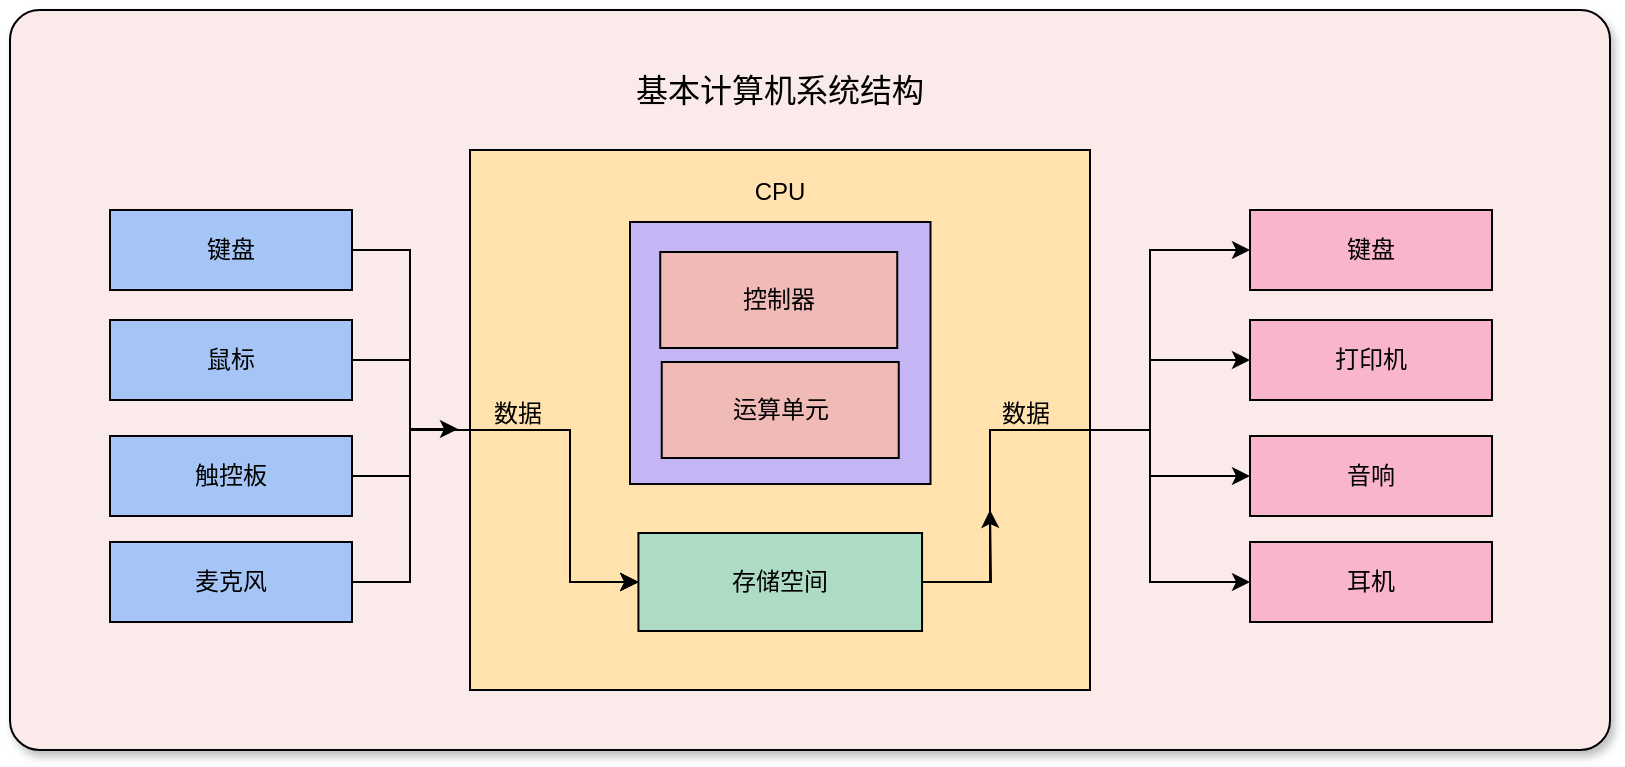 <mxfile version="26.2.9" pages="2">
  <diagram id="quONnxb9Ucw7Qj4F1OV8" name="00">
    <mxGraphModel dx="1348" dy="732" grid="1" gridSize="10" guides="1" tooltips="1" connect="1" arrows="1" fold="1" page="0" pageScale="1" pageWidth="850" pageHeight="1100" math="0" shadow="0">
      <root>
        <mxCell id="0" />
        <mxCell id="1" parent="0" />
        <mxCell id="I5aDIzrliXxLVix5E_Ne-48" value="" style="rounded=1;whiteSpace=wrap;html=1;fillColor=#FBEAEA;arcSize=4;shadow=1;" vertex="1" parent="1">
          <mxGeometry x="-40" y="200" width="800" height="370" as="geometry" />
        </mxCell>
        <mxCell id="I5aDIzrliXxLVix5E_Ne-52" value="" style="group" vertex="1" connectable="0" parent="1">
          <mxGeometry x="10" y="230" width="691" height="310" as="geometry" />
        </mxCell>
        <mxCell id="I5aDIzrliXxLVix5E_Ne-1" value="" style="rounded=0;whiteSpace=wrap;html=1;fillColor=#FFE2AD;shadow=0;" vertex="1" parent="I5aDIzrliXxLVix5E_Ne-52">
          <mxGeometry x="180" y="40" width="310" height="270" as="geometry" />
        </mxCell>
        <mxCell id="I5aDIzrliXxLVix5E_Ne-2" value="基本计算机系统结构" style="text;html=1;align=center;verticalAlign=middle;whiteSpace=wrap;rounded=0;fontSize=16;" vertex="1" parent="I5aDIzrliXxLVix5E_Ne-52">
          <mxGeometry x="244.185" width="181.63" height="20" as="geometry" />
        </mxCell>
        <mxCell id="I5aDIzrliXxLVix5E_Ne-27" style="edgeStyle=orthogonalEdgeStyle;rounded=0;orthogonalLoop=1;jettySize=auto;html=1;exitX=1;exitY=0.5;exitDx=0;exitDy=0;entryX=0;entryY=0.5;entryDx=0;entryDy=0;" edge="1" parent="I5aDIzrliXxLVix5E_Ne-52" source="I5aDIzrliXxLVix5E_Ne-5" target="I5aDIzrliXxLVix5E_Ne-19">
          <mxGeometry relative="1" as="geometry">
            <mxPoint x="450" y="256" as="sourcePoint" />
            <mxPoint x="643.97" y="90" as="targetPoint" />
            <Array as="points">
              <mxPoint x="440" y="256" />
              <mxPoint x="440" y="180" />
              <mxPoint x="520" y="180" />
              <mxPoint x="520" y="90" />
            </Array>
          </mxGeometry>
        </mxCell>
        <mxCell id="I5aDIzrliXxLVix5E_Ne-28" style="edgeStyle=orthogonalEdgeStyle;rounded=0;orthogonalLoop=1;jettySize=auto;html=1;exitX=1;exitY=0.5;exitDx=0;exitDy=0;entryX=0;entryY=0.5;entryDx=0;entryDy=0;" edge="1" parent="I5aDIzrliXxLVix5E_Ne-52" source="I5aDIzrliXxLVix5E_Ne-5" target="I5aDIzrliXxLVix5E_Ne-20">
          <mxGeometry relative="1" as="geometry">
            <Array as="points">
              <mxPoint x="440" y="256" />
              <mxPoint x="440" y="180" />
              <mxPoint x="520" y="180" />
              <mxPoint x="520" y="145" />
            </Array>
          </mxGeometry>
        </mxCell>
        <mxCell id="I5aDIzrliXxLVix5E_Ne-29" style="edgeStyle=orthogonalEdgeStyle;rounded=0;orthogonalLoop=1;jettySize=auto;html=1;exitX=1;exitY=0.5;exitDx=0;exitDy=0;entryX=0;entryY=0.5;entryDx=0;entryDy=0;" edge="1" parent="I5aDIzrliXxLVix5E_Ne-52" source="I5aDIzrliXxLVix5E_Ne-5" target="I5aDIzrliXxLVix5E_Ne-21">
          <mxGeometry relative="1" as="geometry">
            <Array as="points">
              <mxPoint x="440" y="256" />
              <mxPoint x="440" y="180" />
              <mxPoint x="520" y="180" />
              <mxPoint x="520" y="203" />
            </Array>
          </mxGeometry>
        </mxCell>
        <mxCell id="I5aDIzrliXxLVix5E_Ne-41" style="edgeStyle=orthogonalEdgeStyle;rounded=0;orthogonalLoop=1;jettySize=auto;html=1;exitX=1;exitY=0.5;exitDx=0;exitDy=0;entryX=0;entryY=0.5;entryDx=0;entryDy=0;" edge="1" parent="I5aDIzrliXxLVix5E_Ne-52" source="I5aDIzrliXxLVix5E_Ne-5" target="I5aDIzrliXxLVix5E_Ne-22">
          <mxGeometry relative="1" as="geometry">
            <Array as="points">
              <mxPoint x="440" y="256" />
              <mxPoint x="440" y="180" />
              <mxPoint x="520" y="180" />
              <mxPoint x="520" y="256" />
            </Array>
          </mxGeometry>
        </mxCell>
        <mxCell id="I5aDIzrliXxLVix5E_Ne-15" value="" style="group;fillColor=none;" vertex="1" connectable="0" parent="I5aDIzrliXxLVix5E_Ne-52">
          <mxGeometry y="70" width="121" height="206" as="geometry" />
        </mxCell>
        <mxCell id="I5aDIzrliXxLVix5E_Ne-7" value="键盘" style="rounded=0;whiteSpace=wrap;html=1;flipV=1;fillColor=#A5C5F6;" vertex="1" parent="I5aDIzrliXxLVix5E_Ne-15">
          <mxGeometry width="121" height="40" as="geometry" />
        </mxCell>
        <mxCell id="I5aDIzrliXxLVix5E_Ne-8" value="鼠标" style="rounded=0;whiteSpace=wrap;html=1;flipV=1;fillColor=#A5C5F6;" vertex="1" parent="I5aDIzrliXxLVix5E_Ne-15">
          <mxGeometry y="55" width="121" height="40" as="geometry" />
        </mxCell>
        <mxCell id="I5aDIzrliXxLVix5E_Ne-9" value="触控板" style="rounded=0;whiteSpace=wrap;html=1;flipV=1;fillColor=#A5C5F6;" vertex="1" parent="I5aDIzrliXxLVix5E_Ne-15">
          <mxGeometry y="113" width="121" height="40" as="geometry" />
        </mxCell>
        <mxCell id="I5aDIzrliXxLVix5E_Ne-14" value="麦克风" style="rounded=0;whiteSpace=wrap;html=1;flipV=1;fillColor=#A5C5F6;" vertex="1" parent="I5aDIzrliXxLVix5E_Ne-15">
          <mxGeometry y="166" width="121" height="40" as="geometry" />
        </mxCell>
        <mxCell id="I5aDIzrliXxLVix5E_Ne-18" value="" style="group" vertex="1" connectable="0" parent="I5aDIzrliXxLVix5E_Ne-52">
          <mxGeometry x="570" y="70" width="121" height="206" as="geometry" />
        </mxCell>
        <mxCell id="I5aDIzrliXxLVix5E_Ne-19" value="键盘" style="rounded=0;whiteSpace=wrap;html=1;flipV=1;fillColor=#F9B5CB;" vertex="1" parent="I5aDIzrliXxLVix5E_Ne-18">
          <mxGeometry width="121" height="40" as="geometry" />
        </mxCell>
        <mxCell id="I5aDIzrliXxLVix5E_Ne-20" value="打印机" style="rounded=0;whiteSpace=wrap;html=1;flipV=1;fillColor=#F9B5CB;" vertex="1" parent="I5aDIzrliXxLVix5E_Ne-18">
          <mxGeometry y="55" width="121" height="40" as="geometry" />
        </mxCell>
        <mxCell id="I5aDIzrliXxLVix5E_Ne-21" value="音响" style="rounded=0;whiteSpace=wrap;html=1;flipV=1;fillColor=#F9B5CB;" vertex="1" parent="I5aDIzrliXxLVix5E_Ne-18">
          <mxGeometry y="113" width="121" height="40" as="geometry" />
        </mxCell>
        <mxCell id="I5aDIzrliXxLVix5E_Ne-22" value="耳机" style="rounded=0;whiteSpace=wrap;html=1;flipV=1;fillColor=#F9B5CB;" vertex="1" parent="I5aDIzrliXxLVix5E_Ne-18">
          <mxGeometry y="166" width="121" height="40" as="geometry" />
        </mxCell>
        <mxCell id="I5aDIzrliXxLVix5E_Ne-23" value="" style="edgeStyle=orthogonalEdgeStyle;orthogonalLoop=1;jettySize=auto;html=1;rounded=0;exitX=1;exitY=0.5;exitDx=0;exitDy=0;entryX=0;entryY=0.5;entryDx=0;entryDy=0;" edge="1" parent="I5aDIzrliXxLVix5E_Ne-52" source="I5aDIzrliXxLVix5E_Ne-7" target="I5aDIzrliXxLVix5E_Ne-5">
          <mxGeometry width="80" relative="1" as="geometry">
            <mxPoint x="240" y="-40" as="sourcePoint" />
            <mxPoint x="320" y="-40" as="targetPoint" />
            <Array as="points">
              <mxPoint x="150" y="90" />
              <mxPoint x="150" y="180" />
              <mxPoint x="230" y="180" />
              <mxPoint x="230" y="256" />
            </Array>
          </mxGeometry>
        </mxCell>
        <mxCell id="I5aDIzrliXxLVix5E_Ne-24" style="edgeStyle=orthogonalEdgeStyle;rounded=0;orthogonalLoop=1;jettySize=auto;html=1;exitX=1;exitY=0.5;exitDx=0;exitDy=0;entryX=0;entryY=0.5;entryDx=0;entryDy=0;" edge="1" parent="I5aDIzrliXxLVix5E_Ne-52" source="I5aDIzrliXxLVix5E_Ne-8" target="I5aDIzrliXxLVix5E_Ne-5">
          <mxGeometry relative="1" as="geometry">
            <Array as="points">
              <mxPoint x="150" y="145" />
              <mxPoint x="150" y="180" />
              <mxPoint x="230" y="180" />
              <mxPoint x="230" y="256" />
            </Array>
          </mxGeometry>
        </mxCell>
        <mxCell id="I5aDIzrliXxLVix5E_Ne-25" style="edgeStyle=orthogonalEdgeStyle;rounded=0;orthogonalLoop=1;jettySize=auto;html=1;exitX=1;exitY=0.5;exitDx=0;exitDy=0;entryX=0;entryY=0.5;entryDx=0;entryDy=0;" edge="1" parent="I5aDIzrliXxLVix5E_Ne-52" source="I5aDIzrliXxLVix5E_Ne-9" target="I5aDIzrliXxLVix5E_Ne-5">
          <mxGeometry relative="1" as="geometry">
            <Array as="points">
              <mxPoint x="150" y="203" />
              <mxPoint x="150" y="180" />
              <mxPoint x="230" y="180" />
              <mxPoint x="230" y="256" />
            </Array>
          </mxGeometry>
        </mxCell>
        <mxCell id="I5aDIzrliXxLVix5E_Ne-26" style="edgeStyle=orthogonalEdgeStyle;rounded=0;orthogonalLoop=1;jettySize=auto;html=1;exitX=1;exitY=0.5;exitDx=0;exitDy=0;entryX=0;entryY=0.5;entryDx=0;entryDy=0;" edge="1" parent="I5aDIzrliXxLVix5E_Ne-52" source="I5aDIzrliXxLVix5E_Ne-14" target="I5aDIzrliXxLVix5E_Ne-5">
          <mxGeometry relative="1" as="geometry">
            <Array as="points">
              <mxPoint x="150" y="256" />
              <mxPoint x="150" y="180" />
              <mxPoint x="230" y="180" />
              <mxPoint x="230" y="256" />
            </Array>
          </mxGeometry>
        </mxCell>
        <mxCell id="I5aDIzrliXxLVix5E_Ne-37" value="数据" style="text;html=1;align=center;verticalAlign=middle;whiteSpace=wrap;rounded=0;" vertex="1" parent="I5aDIzrliXxLVix5E_Ne-52">
          <mxGeometry x="174" y="157" width="60" height="30" as="geometry" />
        </mxCell>
        <mxCell id="I5aDIzrliXxLVix5E_Ne-38" value="数据" style="text;html=1;align=center;verticalAlign=middle;whiteSpace=wrap;rounded=0;" vertex="1" parent="I5aDIzrliXxLVix5E_Ne-52">
          <mxGeometry x="427.63" y="157" width="60" height="30" as="geometry" />
        </mxCell>
        <mxCell id="I5aDIzrliXxLVix5E_Ne-46" value="" style="group" vertex="1" connectable="0" parent="I5aDIzrliXxLVix5E_Ne-52">
          <mxGeometry x="260" y="76" width="150.25" height="204.5" as="geometry" />
        </mxCell>
        <mxCell id="I5aDIzrliXxLVix5E_Ne-3" value="" style="rounded=0;whiteSpace=wrap;html=1;fillColor=#C5B5F4;" vertex="1" parent="I5aDIzrliXxLVix5E_Ne-46">
          <mxGeometry width="150.25" height="131" as="geometry" />
        </mxCell>
        <mxCell id="I5aDIzrliXxLVix5E_Ne-4" value="控制器" style="rounded=0;whiteSpace=wrap;html=1;fillColor=#F0BAB7;" vertex="1" parent="I5aDIzrliXxLVix5E_Ne-46">
          <mxGeometry x="15.12" y="15" width="118.5" height="48" as="geometry" />
        </mxCell>
        <mxCell id="I5aDIzrliXxLVix5E_Ne-6" value="运算单元" style="rounded=0;whiteSpace=wrap;html=1;fillColor=#F0BAB7;" vertex="1" parent="I5aDIzrliXxLVix5E_Ne-46">
          <mxGeometry x="15.87" y="70" width="118.5" height="48" as="geometry" />
        </mxCell>
        <mxCell id="I5aDIzrliXxLVix5E_Ne-49" style="edgeStyle=orthogonalEdgeStyle;rounded=0;orthogonalLoop=1;jettySize=auto;html=1;exitX=1;exitY=0.5;exitDx=0;exitDy=0;" edge="1" parent="I5aDIzrliXxLVix5E_Ne-46" source="I5aDIzrliXxLVix5E_Ne-5">
          <mxGeometry relative="1" as="geometry">
            <mxPoint x="180" y="144" as="targetPoint" />
          </mxGeometry>
        </mxCell>
        <mxCell id="I5aDIzrliXxLVix5E_Ne-5" value="存储空间" style="rounded=0;whiteSpace=wrap;html=1;fillColor=#AEDBC3;" vertex="1" parent="I5aDIzrliXxLVix5E_Ne-46">
          <mxGeometry x="4.21" y="155.5" width="141.82" height="49" as="geometry" />
        </mxCell>
        <mxCell id="I5aDIzrliXxLVix5E_Ne-47" value="CPU" style="text;html=1;align=center;verticalAlign=middle;whiteSpace=wrap;rounded=0;" vertex="1" parent="I5aDIzrliXxLVix5E_Ne-52">
          <mxGeometry x="305.125" y="46" width="60" height="30" as="geometry" />
        </mxCell>
        <mxCell id="I5aDIzrliXxLVix5E_Ne-50" style="edgeStyle=orthogonalEdgeStyle;rounded=0;orthogonalLoop=1;jettySize=auto;html=1;exitX=1;exitY=0.5;exitDx=0;exitDy=0;entryX=0;entryY=0.75;entryDx=0;entryDy=0;" edge="1" parent="I5aDIzrliXxLVix5E_Ne-52" source="I5aDIzrliXxLVix5E_Ne-14" target="I5aDIzrliXxLVix5E_Ne-37">
          <mxGeometry relative="1" as="geometry">
            <Array as="points">
              <mxPoint x="150" y="256" />
              <mxPoint x="150" y="179" />
            </Array>
          </mxGeometry>
        </mxCell>
      </root>
    </mxGraphModel>
  </diagram>
  <diagram id="C5RBs43oDa-KdzZeNtuy" name="Page-1">
    <mxGraphModel dx="1354" dy="1046" grid="0" gridSize="10" guides="1" tooltips="1" connect="1" arrows="1" fold="1" page="0" pageScale="1" pageWidth="827" pageHeight="1169" math="0" shadow="0">
      <root>
        <mxCell id="WIyWlLk6GJQsqaUBKTNV-0" />
        <mxCell id="WIyWlLk6GJQsqaUBKTNV-1" parent="WIyWlLk6GJQsqaUBKTNV-0" />
        <mxCell id="xVwW4lFDMVjpCHsykP15-6" style="edgeStyle=orthogonalEdgeStyle;rounded=0;orthogonalLoop=1;jettySize=auto;html=1;exitX=0.5;exitY=1;exitDx=0;exitDy=0;entryX=0.5;entryY=0;entryDx=0;entryDy=0;" edge="1" parent="WIyWlLk6GJQsqaUBKTNV-1" source="xVwW4lFDMVjpCHsykP15-0" target="xVwW4lFDMVjpCHsykP15-2">
          <mxGeometry relative="1" as="geometry" />
        </mxCell>
        <mxCell id="xVwW4lFDMVjpCHsykP15-0" value="输入a, b" style="shape=parallelogram;perimeter=parallelogramPerimeter;whiteSpace=wrap;html=1;fixedSize=1;fillColor=#f5f5f5;fontColor=#333333;strokeColor=#666666;" vertex="1" parent="WIyWlLk6GJQsqaUBKTNV-1">
          <mxGeometry x="40" y="275" width="140" height="40" as="geometry" />
        </mxCell>
        <mxCell id="xVwW4lFDMVjpCHsykP15-5" style="edgeStyle=orthogonalEdgeStyle;rounded=0;orthogonalLoop=1;jettySize=auto;html=1;exitX=0.5;exitY=1;exitDx=0;exitDy=0;entryX=0.5;entryY=0;entryDx=0;entryDy=0;" edge="1" parent="WIyWlLk6GJQsqaUBKTNV-1" source="xVwW4lFDMVjpCHsykP15-1" target="xVwW4lFDMVjpCHsykP15-0">
          <mxGeometry relative="1" as="geometry" />
        </mxCell>
        <mxCell id="xVwW4lFDMVjpCHsykP15-1" value="开始" style="rounded=1;whiteSpace=wrap;html=1;fontSize=12;glass=0;strokeWidth=1;shadow=0;fillColor=#fff2cc;strokeColor=#d6b656;" vertex="1" parent="WIyWlLk6GJQsqaUBKTNV-1">
          <mxGeometry x="50" y="200" width="120" height="40" as="geometry" />
        </mxCell>
        <mxCell id="xVwW4lFDMVjpCHsykP15-7" style="edgeStyle=orthogonalEdgeStyle;rounded=0;orthogonalLoop=1;jettySize=auto;html=1;exitX=0.5;exitY=1;exitDx=0;exitDy=0;entryX=0.5;entryY=0;entryDx=0;entryDy=0;" edge="1" parent="WIyWlLk6GJQsqaUBKTNV-1" source="xVwW4lFDMVjpCHsykP15-2" target="xVwW4lFDMVjpCHsykP15-3">
          <mxGeometry relative="1" as="geometry" />
        </mxCell>
        <mxCell id="xVwW4lFDMVjpCHsykP15-2" value="算数运算&lt;div&gt;+ - * /&lt;/div&gt;" style="rounded=0;whiteSpace=wrap;html=1;fillColor=#f8cecc;strokeColor=#b85450;" vertex="1" parent="WIyWlLk6GJQsqaUBKTNV-1">
          <mxGeometry x="50" y="350" width="120" height="40" as="geometry" />
        </mxCell>
        <mxCell id="xVwW4lFDMVjpCHsykP15-8" style="edgeStyle=orthogonalEdgeStyle;rounded=0;orthogonalLoop=1;jettySize=auto;html=1;exitX=0.5;exitY=1;exitDx=0;exitDy=0;entryX=0.5;entryY=0;entryDx=0;entryDy=0;" edge="1" parent="WIyWlLk6GJQsqaUBKTNV-1" source="xVwW4lFDMVjpCHsykP15-3" target="xVwW4lFDMVjpCHsykP15-4">
          <mxGeometry relative="1" as="geometry" />
        </mxCell>
        <mxCell id="xVwW4lFDMVjpCHsykP15-3" value="输出计算结果" style="shape=parallelogram;perimeter=parallelogramPerimeter;whiteSpace=wrap;html=1;fixedSize=1;fillColor=#f5f5f5;fontColor=#333333;strokeColor=#666666;" vertex="1" parent="WIyWlLk6GJQsqaUBKTNV-1">
          <mxGeometry x="40" y="425" width="140" height="40" as="geometry" />
        </mxCell>
        <mxCell id="xVwW4lFDMVjpCHsykP15-4" value="结束" style="rounded=1;whiteSpace=wrap;html=1;fontSize=12;glass=0;strokeWidth=1;shadow=0;fillColor=#ffe6cc;strokeColor=#d79b00;" vertex="1" parent="WIyWlLk6GJQsqaUBKTNV-1">
          <mxGeometry x="50" y="500" width="120" height="40" as="geometry" />
        </mxCell>
        <mxCell id="xVwW4lFDMVjpCHsykP15-48" value="" style="group" vertex="1" connectable="0" parent="WIyWlLk6GJQsqaUBKTNV-1">
          <mxGeometry x="290" y="110" width="430" height="550" as="geometry" />
        </mxCell>
        <mxCell id="xVwW4lFDMVjpCHsykP15-27" style="edgeStyle=orthogonalEdgeStyle;rounded=0;orthogonalLoop=1;jettySize=auto;html=1;exitX=0.5;exitY=1;exitDx=0;exitDy=0;entryX=0.5;entryY=0;entryDx=0;entryDy=0;" edge="1" parent="xVwW4lFDMVjpCHsykP15-48" source="xVwW4lFDMVjpCHsykP15-18" target="xVwW4lFDMVjpCHsykP15-22">
          <mxGeometry relative="1" as="geometry" />
        </mxCell>
        <mxCell id="xVwW4lFDMVjpCHsykP15-28" style="edgeStyle=orthogonalEdgeStyle;rounded=0;orthogonalLoop=1;jettySize=auto;html=1;exitX=1;exitY=0.5;exitDx=0;exitDy=0;entryX=0.5;entryY=0;entryDx=0;entryDy=0;" edge="1" parent="xVwW4lFDMVjpCHsykP15-48" source="xVwW4lFDMVjpCHsykP15-18" target="xVwW4lFDMVjpCHsykP15-23">
          <mxGeometry relative="1" as="geometry" />
        </mxCell>
        <mxCell id="xVwW4lFDMVjpCHsykP15-18" value="op == &#39;+&#39;" style="rhombus;whiteSpace=wrap;html=1;" vertex="1" parent="xVwW4lFDMVjpCHsykP15-48">
          <mxGeometry x="30" y="147.685" width="80" height="50.926" as="geometry" />
        </mxCell>
        <mxCell id="xVwW4lFDMVjpCHsykP15-26" style="edgeStyle=orthogonalEdgeStyle;rounded=0;orthogonalLoop=1;jettySize=auto;html=1;exitX=0.5;exitY=1;exitDx=0;exitDy=0;entryX=0.5;entryY=0;entryDx=0;entryDy=0;" edge="1" parent="xVwW4lFDMVjpCHsykP15-48" source="xVwW4lFDMVjpCHsykP15-19" target="xVwW4lFDMVjpCHsykP15-18">
          <mxGeometry relative="1" as="geometry" />
        </mxCell>
        <mxCell id="xVwW4lFDMVjpCHsykP15-19" value="输入a, b, op" style="shape=parallelogram;perimeter=parallelogramPerimeter;whiteSpace=wrap;html=1;fixedSize=1;fillColor=#f5f5f5;fontColor=#333333;strokeColor=#666666;" vertex="1" parent="xVwW4lFDMVjpCHsykP15-48">
          <mxGeometry y="76.389" width="140" height="40.741" as="geometry" />
        </mxCell>
        <mxCell id="xVwW4lFDMVjpCHsykP15-20" style="edgeStyle=orthogonalEdgeStyle;rounded=0;orthogonalLoop=1;jettySize=auto;html=1;exitX=0.5;exitY=1;exitDx=0;exitDy=0;entryX=0.5;entryY=0;entryDx=0;entryDy=0;" edge="1" parent="xVwW4lFDMVjpCHsykP15-48" source="xVwW4lFDMVjpCHsykP15-21" target="xVwW4lFDMVjpCHsykP15-19">
          <mxGeometry relative="1" as="geometry" />
        </mxCell>
        <mxCell id="xVwW4lFDMVjpCHsykP15-21" value="开始" style="rounded=1;whiteSpace=wrap;html=1;fontSize=12;glass=0;strokeWidth=1;shadow=0;fillColor=#fff2cc;strokeColor=#d6b656;" vertex="1" parent="xVwW4lFDMVjpCHsykP15-48">
          <mxGeometry x="10" width="120" height="40.741" as="geometry" />
        </mxCell>
        <mxCell id="xVwW4lFDMVjpCHsykP15-39" style="edgeStyle=orthogonalEdgeStyle;rounded=0;orthogonalLoop=1;jettySize=auto;html=1;exitX=0.5;exitY=1;exitDx=0;exitDy=0;entryX=0.5;entryY=0;entryDx=0;entryDy=0;" edge="1" parent="xVwW4lFDMVjpCHsykP15-48" source="xVwW4lFDMVjpCHsykP15-22" target="xVwW4lFDMVjpCHsykP15-45">
          <mxGeometry relative="1" as="geometry">
            <mxPoint x="70" y="437.963" as="targetPoint" />
          </mxGeometry>
        </mxCell>
        <mxCell id="xVwW4lFDMVjpCHsykP15-22" value="计算 a + b" style="rounded=0;whiteSpace=wrap;html=1;fillColor=#f8cecc;strokeColor=#b85450;" vertex="1" parent="xVwW4lFDMVjpCHsykP15-48">
          <mxGeometry x="10" y="244.444" width="120" height="40.741" as="geometry" />
        </mxCell>
        <mxCell id="xVwW4lFDMVjpCHsykP15-29" style="edgeStyle=orthogonalEdgeStyle;rounded=0;orthogonalLoop=1;jettySize=auto;html=1;exitX=1;exitY=0.5;exitDx=0;exitDy=0;entryX=0.5;entryY=0;entryDx=0;entryDy=0;" edge="1" parent="xVwW4lFDMVjpCHsykP15-48" source="xVwW4lFDMVjpCHsykP15-23" target="xVwW4lFDMVjpCHsykP15-24">
          <mxGeometry relative="1" as="geometry" />
        </mxCell>
        <mxCell id="xVwW4lFDMVjpCHsykP15-34" style="edgeStyle=orthogonalEdgeStyle;rounded=0;orthogonalLoop=1;jettySize=auto;html=1;exitX=0.5;exitY=1;exitDx=0;exitDy=0;entryX=0.5;entryY=0;entryDx=0;entryDy=0;" edge="1" parent="xVwW4lFDMVjpCHsykP15-48" source="xVwW4lFDMVjpCHsykP15-23" target="xVwW4lFDMVjpCHsykP15-32">
          <mxGeometry relative="1" as="geometry" />
        </mxCell>
        <mxCell id="xVwW4lFDMVjpCHsykP15-23" value="op == &#39;-&#39;" style="rhombus;whiteSpace=wrap;html=1;" vertex="1" parent="xVwW4lFDMVjpCHsykP15-48">
          <mxGeometry x="130" y="193.519" width="80" height="50.926" as="geometry" />
        </mxCell>
        <mxCell id="xVwW4lFDMVjpCHsykP15-30" style="edgeStyle=orthogonalEdgeStyle;rounded=0;orthogonalLoop=1;jettySize=auto;html=1;exitX=1;exitY=0.5;exitDx=0;exitDy=0;entryX=0.5;entryY=0;entryDx=0;entryDy=0;" edge="1" parent="xVwW4lFDMVjpCHsykP15-48" source="xVwW4lFDMVjpCHsykP15-24" target="xVwW4lFDMVjpCHsykP15-25">
          <mxGeometry relative="1" as="geometry" />
        </mxCell>
        <mxCell id="xVwW4lFDMVjpCHsykP15-36" style="edgeStyle=orthogonalEdgeStyle;rounded=0;orthogonalLoop=1;jettySize=auto;html=1;exitX=0.5;exitY=1;exitDx=0;exitDy=0;entryX=0.5;entryY=0;entryDx=0;entryDy=0;" edge="1" parent="xVwW4lFDMVjpCHsykP15-48" source="xVwW4lFDMVjpCHsykP15-24" target="xVwW4lFDMVjpCHsykP15-31">
          <mxGeometry relative="1" as="geometry" />
        </mxCell>
        <mxCell id="xVwW4lFDMVjpCHsykP15-24" value="op == &#39;*&#39;" style="rhombus;whiteSpace=wrap;html=1;" vertex="1" parent="xVwW4lFDMVjpCHsykP15-48">
          <mxGeometry x="230" y="246.481" width="80" height="50.926" as="geometry" />
        </mxCell>
        <mxCell id="xVwW4lFDMVjpCHsykP15-37" style="edgeStyle=orthogonalEdgeStyle;rounded=0;orthogonalLoop=1;jettySize=auto;html=1;exitX=0.5;exitY=1;exitDx=0;exitDy=0;entryX=0.5;entryY=0;entryDx=0;entryDy=0;" edge="1" parent="xVwW4lFDMVjpCHsykP15-48" source="xVwW4lFDMVjpCHsykP15-25" target="xVwW4lFDMVjpCHsykP15-33">
          <mxGeometry relative="1" as="geometry" />
        </mxCell>
        <mxCell id="xVwW4lFDMVjpCHsykP15-25" value="op == &#39;/&#39;" style="rhombus;whiteSpace=wrap;html=1;" vertex="1" parent="xVwW4lFDMVjpCHsykP15-48">
          <mxGeometry x="330" y="295.37" width="80" height="50.926" as="geometry" />
        </mxCell>
        <mxCell id="xVwW4lFDMVjpCHsykP15-42" style="edgeStyle=orthogonalEdgeStyle;rounded=0;orthogonalLoop=1;jettySize=auto;html=1;exitX=0.5;exitY=1;exitDx=0;exitDy=0;entryX=0.5;entryY=0;entryDx=0;entryDy=0;" edge="1" parent="xVwW4lFDMVjpCHsykP15-48" source="xVwW4lFDMVjpCHsykP15-31">
          <mxGeometry relative="1" as="geometry">
            <mxPoint x="70" y="437.963" as="targetPoint" />
            <Array as="points">
              <mxPoint x="270" y="417.593" />
              <mxPoint x="70" y="417.593" />
            </Array>
          </mxGeometry>
        </mxCell>
        <mxCell id="xVwW4lFDMVjpCHsykP15-31" value="计算 a - b" style="rounded=0;whiteSpace=wrap;html=1;fillColor=#f8cecc;strokeColor=#b85450;" vertex="1" parent="xVwW4lFDMVjpCHsykP15-48">
          <mxGeometry x="210" y="346.296" width="120" height="40.741" as="geometry" />
        </mxCell>
        <mxCell id="xVwW4lFDMVjpCHsykP15-41" style="edgeStyle=orthogonalEdgeStyle;rounded=0;orthogonalLoop=1;jettySize=auto;html=1;exitX=0.5;exitY=1;exitDx=0;exitDy=0;entryX=0.5;entryY=0;entryDx=0;entryDy=0;" edge="1" parent="xVwW4lFDMVjpCHsykP15-48" source="xVwW4lFDMVjpCHsykP15-32" target="xVwW4lFDMVjpCHsykP15-45">
          <mxGeometry relative="1" as="geometry">
            <mxPoint x="70" y="437.963" as="targetPoint" />
          </mxGeometry>
        </mxCell>
        <mxCell id="xVwW4lFDMVjpCHsykP15-32" value="计算 a - b" style="rounded=0;whiteSpace=wrap;html=1;fillColor=#f8cecc;strokeColor=#b85450;" vertex="1" parent="xVwW4lFDMVjpCHsykP15-48">
          <mxGeometry x="110" y="295.37" width="120" height="40.741" as="geometry" />
        </mxCell>
        <mxCell id="xVwW4lFDMVjpCHsykP15-43" style="edgeStyle=orthogonalEdgeStyle;rounded=0;orthogonalLoop=1;jettySize=auto;html=1;exitX=0;exitY=0.5;exitDx=0;exitDy=0;entryX=0.5;entryY=0;entryDx=0;entryDy=0;" edge="1" parent="xVwW4lFDMVjpCHsykP15-48" source="xVwW4lFDMVjpCHsykP15-33" target="xVwW4lFDMVjpCHsykP15-45">
          <mxGeometry relative="1" as="geometry">
            <mxPoint x="70" y="437.963" as="targetPoint" />
          </mxGeometry>
        </mxCell>
        <mxCell id="xVwW4lFDMVjpCHsykP15-33" value="计算 a * b" style="rounded=0;whiteSpace=wrap;html=1;fillColor=#f8cecc;strokeColor=#b85450;" vertex="1" parent="xVwW4lFDMVjpCHsykP15-48">
          <mxGeometry x="310" y="397.222" width="120" height="40.741" as="geometry" />
        </mxCell>
        <mxCell id="xVwW4lFDMVjpCHsykP15-47" style="edgeStyle=orthogonalEdgeStyle;rounded=0;orthogonalLoop=1;jettySize=auto;html=1;exitX=0.5;exitY=1;exitDx=0;exitDy=0;" edge="1" parent="xVwW4lFDMVjpCHsykP15-48" source="xVwW4lFDMVjpCHsykP15-45" target="xVwW4lFDMVjpCHsykP15-46">
          <mxGeometry relative="1" as="geometry" />
        </mxCell>
        <mxCell id="xVwW4lFDMVjpCHsykP15-45" value="输出计算结果" style="shape=parallelogram;perimeter=parallelogramPerimeter;whiteSpace=wrap;html=1;fixedSize=1;fillColor=#f5f5f5;fontColor=#333333;strokeColor=#666666;" vertex="1" parent="xVwW4lFDMVjpCHsykP15-48">
          <mxGeometry y="437.963" width="140" height="40.741" as="geometry" />
        </mxCell>
        <mxCell id="xVwW4lFDMVjpCHsykP15-46" value="结束" style="rounded=1;whiteSpace=wrap;html=1;fontSize=12;glass=0;strokeWidth=1;shadow=0;fillColor=#ffe6cc;strokeColor=#d79b00;" vertex="1" parent="xVwW4lFDMVjpCHsykP15-48">
          <mxGeometry x="10" y="509.259" width="120" height="40.741" as="geometry" />
        </mxCell>
        <mxCell id="xVwW4lFDMVjpCHsykP15-49" value="" style="group" vertex="1" connectable="0" parent="WIyWlLk6GJQsqaUBKTNV-1">
          <mxGeometry x="797" y="125" width="430" height="550" as="geometry" />
        </mxCell>
        <mxCell id="xVwW4lFDMVjpCHsykP15-50" style="edgeStyle=orthogonalEdgeStyle;rounded=0;orthogonalLoop=1;jettySize=auto;html=1;exitX=0.5;exitY=1;exitDx=0;exitDy=0;entryX=0.5;entryY=0;entryDx=0;entryDy=0;" edge="1" parent="xVwW4lFDMVjpCHsykP15-49" source="xVwW4lFDMVjpCHsykP15-52" target="xVwW4lFDMVjpCHsykP15-58">
          <mxGeometry relative="1" as="geometry" />
        </mxCell>
        <mxCell id="xVwW4lFDMVjpCHsykP15-51" style="edgeStyle=orthogonalEdgeStyle;rounded=0;orthogonalLoop=1;jettySize=auto;html=1;exitX=1;exitY=0.5;exitDx=0;exitDy=0;entryX=0.5;entryY=0;entryDx=0;entryDy=0;" edge="1" parent="xVwW4lFDMVjpCHsykP15-49" source="xVwW4lFDMVjpCHsykP15-52" target="xVwW4lFDMVjpCHsykP15-61">
          <mxGeometry relative="1" as="geometry" />
        </mxCell>
        <mxCell id="xVwW4lFDMVjpCHsykP15-52" value="op == &#39;+&#39;" style="rhombus;whiteSpace=wrap;html=1;" vertex="1" parent="xVwW4lFDMVjpCHsykP15-49">
          <mxGeometry x="30" y="147.685" width="80" height="50.926" as="geometry" />
        </mxCell>
        <mxCell id="xVwW4lFDMVjpCHsykP15-53" style="edgeStyle=orthogonalEdgeStyle;rounded=0;orthogonalLoop=1;jettySize=auto;html=1;exitX=0.5;exitY=1;exitDx=0;exitDy=0;entryX=0.5;entryY=0;entryDx=0;entryDy=0;" edge="1" parent="xVwW4lFDMVjpCHsykP15-49" source="xVwW4lFDMVjpCHsykP15-54" target="xVwW4lFDMVjpCHsykP15-52">
          <mxGeometry relative="1" as="geometry" />
        </mxCell>
        <mxCell id="xVwW4lFDMVjpCHsykP15-54" value="输入a, b, op" style="shape=parallelogram;perimeter=parallelogramPerimeter;whiteSpace=wrap;html=1;fixedSize=1;fillColor=#f5f5f5;fontColor=#333333;strokeColor=#666666;" vertex="1" parent="xVwW4lFDMVjpCHsykP15-49">
          <mxGeometry y="76.389" width="140" height="40.741" as="geometry" />
        </mxCell>
        <mxCell id="xVwW4lFDMVjpCHsykP15-55" style="edgeStyle=orthogonalEdgeStyle;rounded=0;orthogonalLoop=1;jettySize=auto;html=1;exitX=0.5;exitY=1;exitDx=0;exitDy=0;entryX=0.5;entryY=0;entryDx=0;entryDy=0;" edge="1" parent="xVwW4lFDMVjpCHsykP15-49" source="xVwW4lFDMVjpCHsykP15-56" target="xVwW4lFDMVjpCHsykP15-54">
          <mxGeometry relative="1" as="geometry" />
        </mxCell>
        <mxCell id="xVwW4lFDMVjpCHsykP15-56" value="开始" style="rounded=1;whiteSpace=wrap;html=1;fontSize=12;glass=0;strokeWidth=1;shadow=0;fillColor=#fff2cc;strokeColor=#d6b656;" vertex="1" parent="xVwW4lFDMVjpCHsykP15-49">
          <mxGeometry x="10" width="120" height="40.741" as="geometry" />
        </mxCell>
        <mxCell id="xVwW4lFDMVjpCHsykP15-57" style="edgeStyle=orthogonalEdgeStyle;rounded=0;orthogonalLoop=1;jettySize=auto;html=1;exitX=0.5;exitY=1;exitDx=0;exitDy=0;entryX=0.5;entryY=0;entryDx=0;entryDy=0;" edge="1" parent="xVwW4lFDMVjpCHsykP15-49" source="xVwW4lFDMVjpCHsykP15-58" target="xVwW4lFDMVjpCHsykP15-74">
          <mxGeometry relative="1" as="geometry">
            <mxPoint x="70" y="437.963" as="targetPoint" />
          </mxGeometry>
        </mxCell>
        <mxCell id="xVwW4lFDMVjpCHsykP15-58" value="计算 a + b" style="rounded=0;whiteSpace=wrap;html=1;fillColor=#f8cecc;strokeColor=#b85450;" vertex="1" parent="xVwW4lFDMVjpCHsykP15-49">
          <mxGeometry x="10" y="244.444" width="120" height="40.741" as="geometry" />
        </mxCell>
        <mxCell id="xVwW4lFDMVjpCHsykP15-59" style="edgeStyle=orthogonalEdgeStyle;rounded=0;orthogonalLoop=1;jettySize=auto;html=1;exitX=1;exitY=0.5;exitDx=0;exitDy=0;entryX=0.5;entryY=0;entryDx=0;entryDy=0;" edge="1" parent="xVwW4lFDMVjpCHsykP15-49" source="xVwW4lFDMVjpCHsykP15-61" target="xVwW4lFDMVjpCHsykP15-64">
          <mxGeometry relative="1" as="geometry" />
        </mxCell>
        <mxCell id="xVwW4lFDMVjpCHsykP15-60" style="edgeStyle=orthogonalEdgeStyle;rounded=0;orthogonalLoop=1;jettySize=auto;html=1;exitX=0.5;exitY=1;exitDx=0;exitDy=0;entryX=0.5;entryY=0;entryDx=0;entryDy=0;" edge="1" parent="xVwW4lFDMVjpCHsykP15-49" source="xVwW4lFDMVjpCHsykP15-61" target="xVwW4lFDMVjpCHsykP15-70">
          <mxGeometry relative="1" as="geometry" />
        </mxCell>
        <mxCell id="xVwW4lFDMVjpCHsykP15-61" value="op == &#39;-&#39;" style="rhombus;whiteSpace=wrap;html=1;" vertex="1" parent="xVwW4lFDMVjpCHsykP15-49">
          <mxGeometry x="130" y="193.519" width="80" height="50.926" as="geometry" />
        </mxCell>
        <mxCell id="xVwW4lFDMVjpCHsykP15-62" style="edgeStyle=orthogonalEdgeStyle;rounded=0;orthogonalLoop=1;jettySize=auto;html=1;exitX=1;exitY=0.5;exitDx=0;exitDy=0;entryX=0.5;entryY=0;entryDx=0;entryDy=0;" edge="1" parent="xVwW4lFDMVjpCHsykP15-49" source="xVwW4lFDMVjpCHsykP15-64" target="xVwW4lFDMVjpCHsykP15-66">
          <mxGeometry relative="1" as="geometry" />
        </mxCell>
        <mxCell id="xVwW4lFDMVjpCHsykP15-63" style="edgeStyle=orthogonalEdgeStyle;rounded=0;orthogonalLoop=1;jettySize=auto;html=1;exitX=0.5;exitY=1;exitDx=0;exitDy=0;entryX=0.5;entryY=0;entryDx=0;entryDy=0;" edge="1" parent="xVwW4lFDMVjpCHsykP15-49" source="xVwW4lFDMVjpCHsykP15-64" target="xVwW4lFDMVjpCHsykP15-68">
          <mxGeometry relative="1" as="geometry" />
        </mxCell>
        <mxCell id="xVwW4lFDMVjpCHsykP15-64" value="op == &#39;*&#39;" style="rhombus;whiteSpace=wrap;html=1;" vertex="1" parent="xVwW4lFDMVjpCHsykP15-49">
          <mxGeometry x="230" y="246.481" width="80" height="50.926" as="geometry" />
        </mxCell>
        <mxCell id="xVwW4lFDMVjpCHsykP15-65" style="edgeStyle=orthogonalEdgeStyle;rounded=0;orthogonalLoop=1;jettySize=auto;html=1;exitX=0.5;exitY=1;exitDx=0;exitDy=0;entryX=0.5;entryY=0;entryDx=0;entryDy=0;" edge="1" parent="xVwW4lFDMVjpCHsykP15-49" source="xVwW4lFDMVjpCHsykP15-66" target="xVwW4lFDMVjpCHsykP15-72">
          <mxGeometry relative="1" as="geometry" />
        </mxCell>
        <mxCell id="xVwW4lFDMVjpCHsykP15-66" value="op == &#39;/&#39;" style="rhombus;whiteSpace=wrap;html=1;" vertex="1" parent="xVwW4lFDMVjpCHsykP15-49">
          <mxGeometry x="330" y="295.37" width="80" height="50.926" as="geometry" />
        </mxCell>
        <mxCell id="xVwW4lFDMVjpCHsykP15-67" style="edgeStyle=orthogonalEdgeStyle;rounded=0;orthogonalLoop=1;jettySize=auto;html=1;exitX=0.5;exitY=1;exitDx=0;exitDy=0;entryX=0.5;entryY=0;entryDx=0;entryDy=0;" edge="1" parent="xVwW4lFDMVjpCHsykP15-49" source="xVwW4lFDMVjpCHsykP15-68">
          <mxGeometry relative="1" as="geometry">
            <mxPoint x="70" y="437.963" as="targetPoint" />
            <Array as="points">
              <mxPoint x="270" y="417.593" />
              <mxPoint x="70" y="417.593" />
            </Array>
          </mxGeometry>
        </mxCell>
        <mxCell id="xVwW4lFDMVjpCHsykP15-68" value="计算 a - b" style="rounded=0;whiteSpace=wrap;html=1;fillColor=#f8cecc;strokeColor=#b85450;" vertex="1" parent="xVwW4lFDMVjpCHsykP15-49">
          <mxGeometry x="210" y="346.296" width="120" height="40.741" as="geometry" />
        </mxCell>
        <mxCell id="xVwW4lFDMVjpCHsykP15-69" style="edgeStyle=orthogonalEdgeStyle;rounded=0;orthogonalLoop=1;jettySize=auto;html=1;exitX=0.5;exitY=1;exitDx=0;exitDy=0;entryX=0.5;entryY=0;entryDx=0;entryDy=0;" edge="1" parent="xVwW4lFDMVjpCHsykP15-49" source="xVwW4lFDMVjpCHsykP15-70" target="xVwW4lFDMVjpCHsykP15-74">
          <mxGeometry relative="1" as="geometry">
            <mxPoint x="70" y="437.963" as="targetPoint" />
          </mxGeometry>
        </mxCell>
        <mxCell id="xVwW4lFDMVjpCHsykP15-70" value="计算 a - b" style="rounded=0;whiteSpace=wrap;html=1;fillColor=#f8cecc;strokeColor=#b85450;" vertex="1" parent="xVwW4lFDMVjpCHsykP15-49">
          <mxGeometry x="110" y="295.37" width="120" height="40.741" as="geometry" />
        </mxCell>
        <mxCell id="xVwW4lFDMVjpCHsykP15-71" style="edgeStyle=orthogonalEdgeStyle;rounded=0;orthogonalLoop=1;jettySize=auto;html=1;exitX=0;exitY=0.5;exitDx=0;exitDy=0;entryX=0.5;entryY=0;entryDx=0;entryDy=0;" edge="1" parent="xVwW4lFDMVjpCHsykP15-49" source="xVwW4lFDMVjpCHsykP15-72" target="xVwW4lFDMVjpCHsykP15-74">
          <mxGeometry relative="1" as="geometry">
            <mxPoint x="70" y="437.963" as="targetPoint" />
          </mxGeometry>
        </mxCell>
        <mxCell id="xVwW4lFDMVjpCHsykP15-72" value="计算 a * b" style="rounded=0;whiteSpace=wrap;html=1;fillColor=#f8cecc;strokeColor=#b85450;" vertex="1" parent="xVwW4lFDMVjpCHsykP15-49">
          <mxGeometry x="310" y="397.222" width="120" height="40.741" as="geometry" />
        </mxCell>
        <mxCell id="xVwW4lFDMVjpCHsykP15-73" style="edgeStyle=orthogonalEdgeStyle;rounded=0;orthogonalLoop=1;jettySize=auto;html=1;exitX=0.5;exitY=1;exitDx=0;exitDy=0;" edge="1" parent="xVwW4lFDMVjpCHsykP15-49" source="xVwW4lFDMVjpCHsykP15-74" target="xVwW4lFDMVjpCHsykP15-75">
          <mxGeometry relative="1" as="geometry" />
        </mxCell>
        <mxCell id="xVwW4lFDMVjpCHsykP15-76" style="edgeStyle=orthogonalEdgeStyle;rounded=0;orthogonalLoop=1;jettySize=auto;html=1;exitX=0.5;exitY=1;exitDx=0;exitDy=0;entryX=0.5;entryY=0;entryDx=0;entryDy=0;" edge="1" parent="xVwW4lFDMVjpCHsykP15-49" source="xVwW4lFDMVjpCHsykP15-74" target="xVwW4lFDMVjpCHsykP15-54">
          <mxGeometry relative="1" as="geometry">
            <mxPoint x="70.091" y="72.273" as="targetPoint" />
            <Array as="points">
              <mxPoint x="70" y="492" />
              <mxPoint x="-34" y="492" />
              <mxPoint x="-34" y="60" />
              <mxPoint x="70" y="60" />
            </Array>
          </mxGeometry>
        </mxCell>
        <mxCell id="xVwW4lFDMVjpCHsykP15-74" value="输出计算结果" style="shape=parallelogram;perimeter=parallelogramPerimeter;whiteSpace=wrap;html=1;fixedSize=1;fillColor=#f5f5f5;fontColor=#333333;strokeColor=#666666;" vertex="1" parent="xVwW4lFDMVjpCHsykP15-49">
          <mxGeometry y="437.963" width="140" height="40.741" as="geometry" />
        </mxCell>
        <mxCell id="xVwW4lFDMVjpCHsykP15-75" value="结束" style="rounded=1;whiteSpace=wrap;html=1;fontSize=12;glass=0;strokeWidth=1;shadow=0;fillColor=#ffe6cc;strokeColor=#d79b00;" vertex="1" parent="xVwW4lFDMVjpCHsykP15-49">
          <mxGeometry x="10" y="509.259" width="120" height="40.741" as="geometry" />
        </mxCell>
      </root>
    </mxGraphModel>
  </diagram>
</mxfile>
